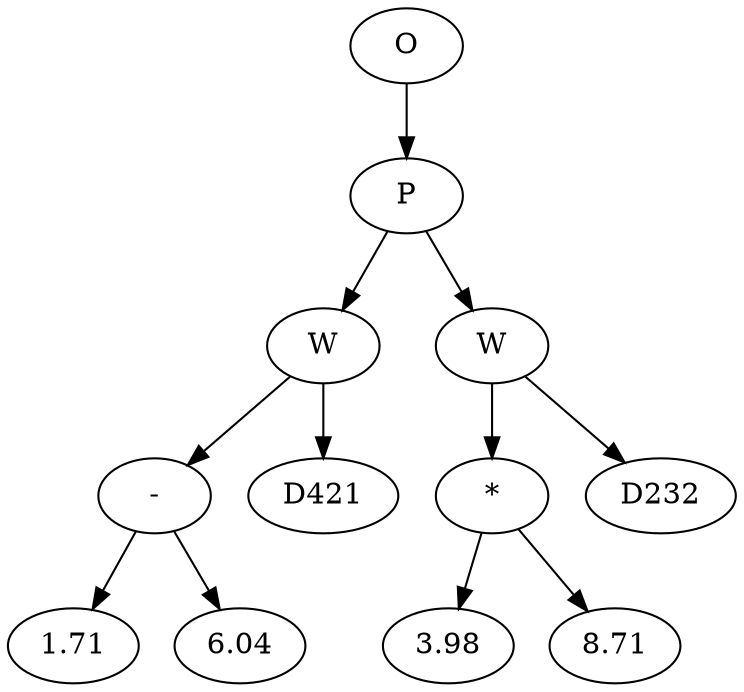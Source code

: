 // Tree
digraph {
	17289837 [label=O]
	17289838 [label=P]
	17289837 -> 17289838
	17289839 [label=W]
	17289838 -> 17289839
	17289840 [label="-"]
	17289839 -> 17289840
	17289841 [label=1.71]
	17289840 -> 17289841
	17289842 [label=6.04]
	17289840 -> 17289842
	17289843 [label=D421]
	17289839 -> 17289843
	17289844 [label=W]
	17289838 -> 17289844
	17289845 [label="*"]
	17289844 -> 17289845
	17289846 [label=3.98]
	17289845 -> 17289846
	17289847 [label=8.71]
	17289845 -> 17289847
	17289848 [label=D232]
	17289844 -> 17289848
}
